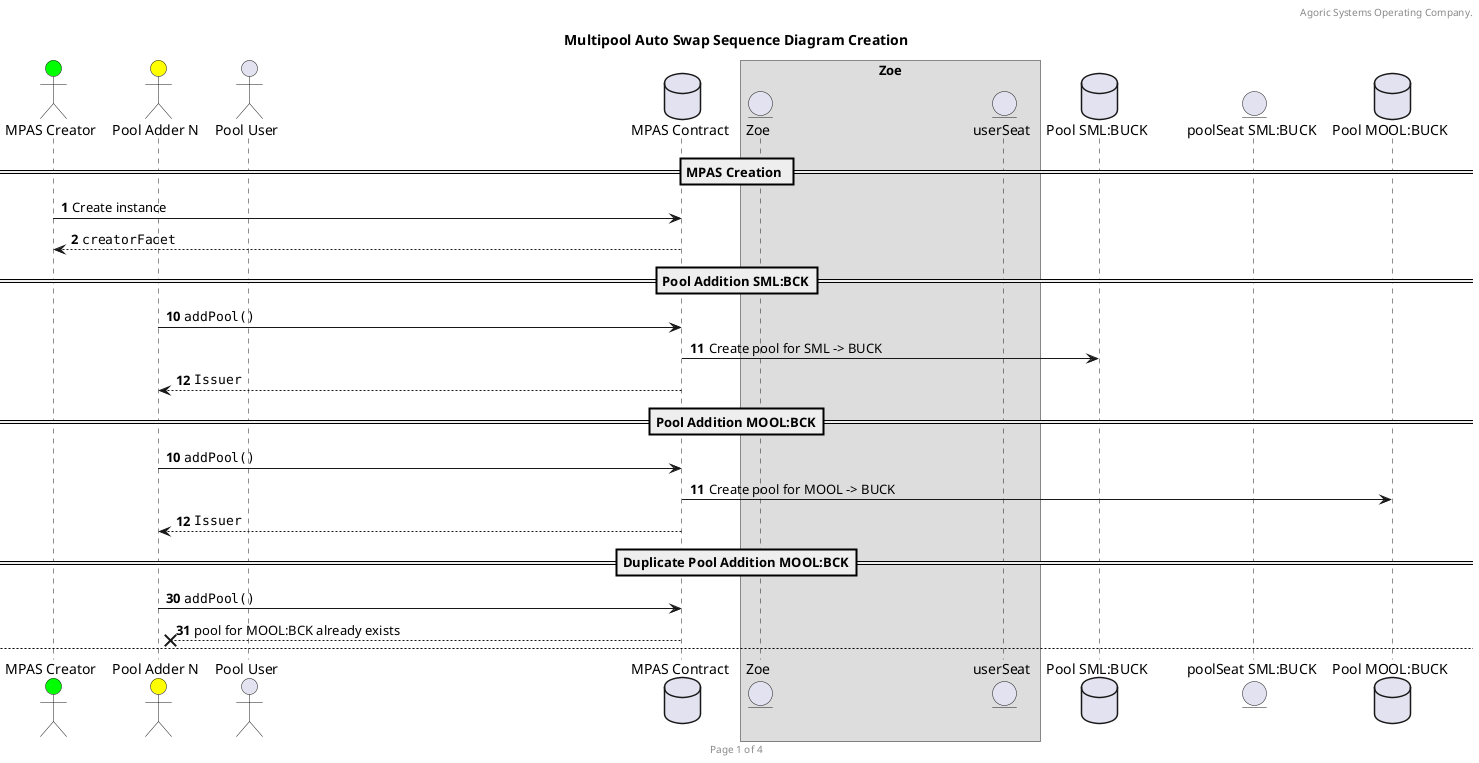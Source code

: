 @startuml
'https://plantuml.com/sequence-diagram
header Agoric Systems Operating Company.
footer Page %page% of %lastpage%
title Multipool Auto Swap Sequence Diagram Creation

autonumber
actor "MPAS Creator" as masc #lime
actor "Pool Adder N" as pa #yellow
actor "Pool User" as pu
database "MPAS Contract" as mpas
box "Zoe"
entity "Zoe" as zoe
entity "userSeat" as usA
end box

== MPAS Creation ==
masc -> mpas: Create instance
return ""creatorFacet""
== Pool Addition SML:BCK==
autonumber 10
pa -> mpas: ""addPool()""
database "Pool SML:BUCK" as pool
entity "poolSeat SML:BUCK" as psA

mpas -> pool: Create pool for SML -> BUCK
mpas --> pa: ""Issuer""
== Pool Addition MOOL:BCK==
autonumber 10
pa -> mpas: ""addPool()""
database "Pool MOOL:BUCK" as pool2
mpas -> pool2: Create pool for MOOL -> BUCK
mpas --> pa: ""Issuer""


== Duplicate Pool Addition MOOL:BCK==
autonumber 30
pa -> mpas: ""addPool()""
mpas -->x pa: pool for MOOL:BCK already exists
newpage Multipool Auto Swap Sequence Diagram Swap Request

autonumber 50
== Swap Request ==
group asking for the current price UNK:BUCK
pu -> mpas: ""getOutputPrice(UNK:BUCK)""
mpas -->x pu: ""brands were not recognized""
end
group asking for the current price MOOL:BUCK


pu -> mpas: ""getOutputPrice(MOOL:BUCK)""
mpas -> pool2: ""getPriceGivenRequiredOutput(MOOL:BUCK)""
pool2 --> mpas: ""quote""
mpas --> pu: ""quote""
end

group making a proposal
pu -> pu: create proposal for SML:BUCK as ""proposal""

end

group requesting an invitation for a SwapOut
pu -> mpas: ""makeSwapOutInvitation()""
return ""invitation""

end

group making an offer
pu -> pu: withdraw funds from purse of SML into ""payment""
pu -> zoe: ""offer(invitation, proposal, payment))""
zoe -> zoe: validate offer

zoe -> usA: create ""userSeat""
usA --> zoe: ""userSeat""
zoe -> pool: ""getPoolSeat()""
pool -> psA: create ""poolSeat""
psA --> zoe: ""poolSeat""
mpas -> psA: stage assets
mpas -> usA: stage assets
zoe -> zoe: ""reallocate(seat, poolSeat)""

usA --> pu: ""userSeat""
pu -> zoe: ""getOfferResult()""
return result of failure or success
end
group recovering funds
pu -> usA: ""getPayout("Central")"" (give)
return ""payoutCentral""
pu -> pu: deposit ""payoutCentral"" into purse
pu -> usA: ""getPayout("Secondary")"" (want)
return ""payoutSecondary""
pu -> pu: deposit ""payoutSecondary"" into purse
end

newpage Multipool Auto Swap Sequence Diagram Adding Liquidity

autonumber 100
== Adding Liquidity ==
group discover existing proportion of balances
pu -> pool: ""getPoolAllocation(SML)""
return ""poolAllocation""
end
group create invite
pu -> mpas: ""makeAddLiquidityInvitation""
return ""invitation""
end


group create proposal
pu -> pu: Create ""proposal"" to add 1 BUCK, and 1 SML\nat ratio of ""poolAllocation"" for X ""liquidity""
end
group withdraw funds
pu -> pu: withdraw funds for ""BUCK"" into ""payments"" record
pu -> pu: withdraw funds for ""SML"" into ""payments"" record
pu -> zoe: ""offer(invitation, proposal, payments)""
zoe -> zoe: validate offer

zoe -> usA: create ""userSeat""
usA --> zoe: ""userSeat""
zoe -> pool: ""getPoolSeat()""
pool -> psA: create ""poolSeat""
psA --> zoe: ""poolSeat""

zoe -> psA: ""addLiquidity""
mpas -> psA: stage assets
mpas -> usA: stage assets
zoe -> zoe: ""reallocate(seat, poolSeat)""

usA --> pu: ""userSeat""
pu -> zoe: ""getOfferResult()""
return result of failure or success
end
group recovering funds
pu -> usA: ""getPayout("Central")"" (give)
return ""payoutCentral""
pu -> pu: deposit ""payoutCentral"" into purse
pu -> usA: ""getPayout("Secondary")"" (give)
return ""payoutSecondary""
pu -> pu: deposit ""payoutSecondary"" into purse
pu -> usA: ""getPayout("Liquidity")"" (want)
return ""payoutLiquidity""
pu -> pu: deposit ""payoutLiquidity"" into purse
end


newpage Multipool Auto Swap Sequence Diagram Removing Liquidity

autonumber 200
== Removing Liquidity ==
group discover existing proportion of balances
pu -> pool: ""getPoolAllocation(SML)""
return ""poolAllocation""
end
group create invite
pu -> mpas: ""makeAddLiquidityInvitation""
return ""invitation""
end


group create proposal
pu -> pu: Create ""proposal"" to remove 1 ""liquidity"" for 1 BUCK and 1 SML\nat ratio of ""poolAllocation""
end
group withdraw funds
pu -> pu: withdraw funds for ""liquidity"" into ""payments"" record
pu -> zoe: ""offer(invitation, proposal, payments)""
zoe -> zoe: validate offer

zoe -> usA: create ""userSeat""
usA --> zoe: ""userSeat""
zoe -> pool: ""getPoolSeat()""
pool -> psA: create ""poolSeat""
psA --> zoe: ""poolSeat""

zoe -> psA: ""addLiquidity""
mpas -> psA: stage assets
mpas -> usA: stage assets
zoe -> zoe: ""reallocate(seat, poolSeat)""

usA --> pu: ""userSeat""
pu -> zoe: ""getOfferResult()""
return result of failure or success
end
group recovering funds
pu -> usA: ""getPayout("Liquidity")"" (give)
return ""payoutLiquidity""
pu -> pu: deposit ""payoutLiquidity"" into purse
pu -> usA: ""getPayout("Central")"" (want)
return ""payoutCentral""
pu -> pu: deposit ""payoutCentral"" into purse
pu -> usA: ""getPayout("Secondary")"" (want)
return ""payoutSecondary""
pu -> pu: deposit ""payoutSecondary"" into purse
end

@enduml